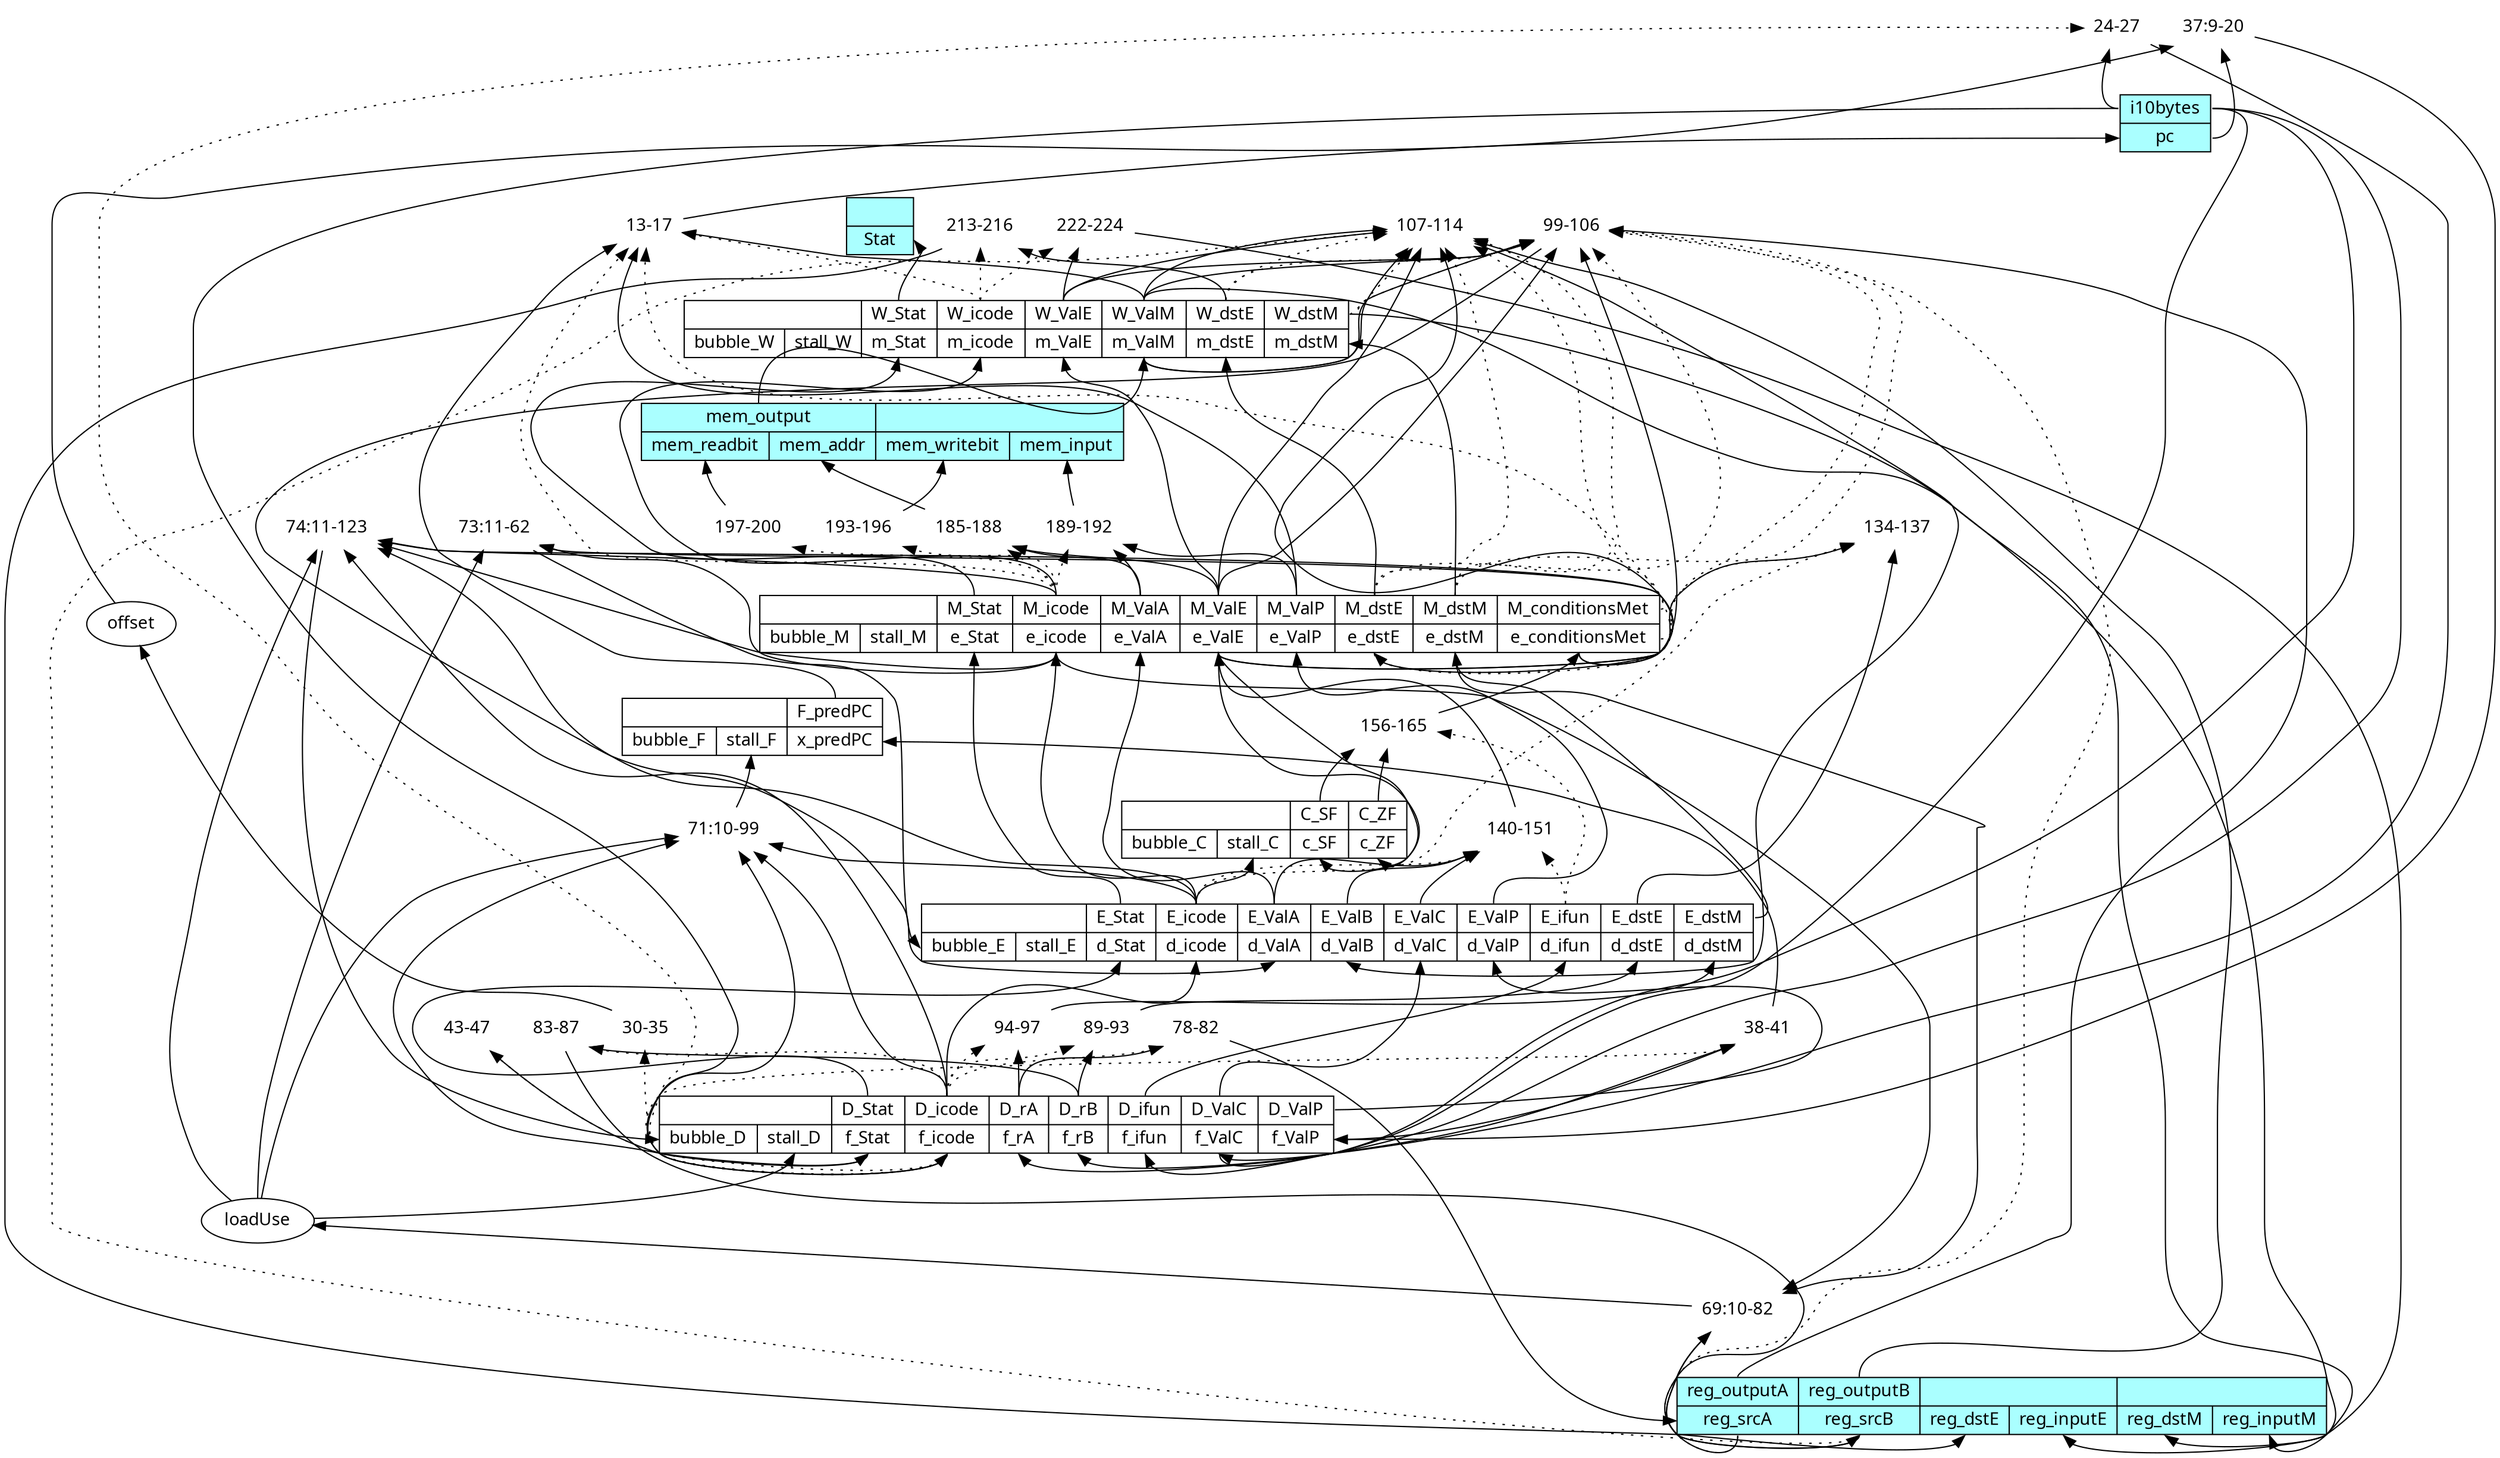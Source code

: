 digraph pipehw2 { // auto-generated HCL2 visualization via graphviz
    node [ fontname="sans-serif" ];
    rankdir=BT;
    ///////////////////////// builtin components ////////////////////////

    _regfile [shape="record" label="{<reg_outputA>reg_outputA|<reg_srcA>reg_srcA}|{<reg_outputB>reg_outputB|<reg_srcB>reg_srcB}|{|{<reg_dstE>reg_dstE|<reg_inputE>reg_inputE}}|{|{<reg_dstM>reg_dstM|<reg_inputM>reg_inputM}}" style="filled" fillcolor="#aaffff"];
    _datamem [shape="record" label="{<mem_output>mem_output|{<mem_readbit>mem_readbit|<mem_addr>mem_addr}}|{|{<mem_writebit>mem_writebit|<mem_input>mem_input}}" style="filled" fillcolor="#aaffff"];
    _instmem [shape="record" label="{<i10bytes>i10bytes|<pc>pc}" style="filled" fillcolor="#aaffff"];
    _status [shape="record" label="{|<Stat>Stat}" style="filled" fillcolor="#aaffff"];

    //////////////////////////// user code //////////////////////////////

_reg_F [shape="record" label="{|{<bubble_F>bubble_F|<stall_F>stall_F}}|{<F_predPC>F_predPC|<x_predPC>x_predPC}"];
_reg_C [shape="record" label="{|{<bubble_C>bubble_C|<stall_C>stall_C}}|{<C_SF>C_SF|<c_SF>c_SF}|{<C_ZF>C_ZF|<c_ZF>c_ZF}"];
    _op_pc [shape="none" label="13-17"];
    _op_pc -> _instmem:pc;
    _reg_W:W_ValM -> _op_pc;
    _reg_M:M_ValP -> _op_pc;
    _reg_F:F_predPC -> _op_pc;
    _reg_W:W_icode -> _op_pc [style=dotted];
    _reg_M:M_icode -> _op_pc [style=dotted];
    _reg_M:M_conditionsMet -> _op_pc [style=dotted];
    _instmem:i10bytes -> _reg_D:f_icode;
    _instmem:i10bytes -> _reg_D:f_ifun;
    _instmem:i10bytes -> _reg_D:f_rA;
    _instmem:i10bytes -> _reg_D:f_rB;
    _op_f_ValC [shape="none" label="24-27"];
    _op_f_ValC -> _reg_D:f_ValC;
    _instmem:i10bytes -> _op_f_ValC;
    _reg_D:f_icode -> _op_f_ValC [style=dotted];
    _op_offset [shape="none" label="30-35"];
    _op_offset -> offset;
    _reg_D:f_icode -> _op_offset [style=dotted];
    _op_f_ValP [shape="none" label="37:9-20"];
    _op_f_ValP -> _reg_D:f_ValP;
    _instmem:pc -> _op_f_ValP;
    offset -> _op_f_ValP;
    _op_x_predPC [shape="none" label="38-41"];
    _op_x_predPC -> _reg_F:x_predPC;
    _reg_D:f_ValC -> _op_x_predPC;
    _reg_D:f_ValP -> _op_x_predPC;
    _reg_D:f_icode -> _op_x_predPC [style=dotted];
    _op_f_Stat [shape="none" label="43-47"];
    _op_f_Stat -> _reg_D:f_Stat;
    _reg_D:f_icode -> _op_f_Stat [style=dotted];
_reg_D [shape="record" label="{|{<bubble_D>bubble_D|<stall_D>stall_D}}|{<D_Stat>D_Stat|<f_Stat>f_Stat}|{<D_icode>D_icode|<f_icode>f_icode}|{<D_rA>D_rA|<f_rA>f_rA}|{<D_rB>D_rB|<f_rB>f_rB}|{<D_ifun>D_ifun|<f_ifun>f_ifun}|{<D_ValC>D_ValC|<f_ValC>f_ValC}|{<D_ValP>D_ValP|<f_ValP>f_ValP}"];
    _reg_D:D_Stat -> _reg_E:d_Stat;
    _reg_D:D_icode -> _reg_E:d_icode;
    _reg_D:D_ifun -> _reg_E:d_ifun;
    _reg_D:D_ValC -> _reg_E:d_ValC;
    _reg_D:D_ValP -> _reg_E:d_ValP;
    _op_loadUse [shape="none" label="69:10-82"];
    _op_loadUse -> loadUse;
    _regfile:reg_srcA -> _op_loadUse;
    _reg_M:e_dstM -> _op_loadUse;
    _regfile:reg_srcB -> _op_loadUse;
    _reg_M:e_icode -> _op_loadUse;
    _op_stall_F [shape="none" label="71:10-99"];
    _op_stall_F -> _reg_F:stall_F;
    loadUse -> _op_stall_F;
    _reg_D:f_Stat -> _op_stall_F;
    _reg_D:D_icode -> _op_stall_F;
    _reg_D:f_icode -> _op_stall_F;
    _reg_E:E_icode -> _op_stall_F;
    loadUse -> _reg_D:stall_D;
    _op_bubble_E [shape="none" label="73:11-62"];
    _op_bubble_E -> _reg_E:bubble_E;
    loadUse -> _op_bubble_E;
    _reg_M:e_icode -> _op_bubble_E;
    _reg_M:e_conditionsMet -> _op_bubble_E;
    _op_bubble_D [shape="none" label="74:11-123"];
    _op_bubble_D -> _reg_D:bubble_D;
    _reg_M:e_icode -> _op_bubble_D;
    _reg_M:e_conditionsMet -> _op_bubble_D;
    _reg_D:D_icode -> _op_bubble_D;
    _reg_M:M_icode -> _op_bubble_D;
    _reg_E:E_icode -> _op_bubble_D;
    loadUse -> _op_bubble_D;
    _op_reg_srcA [shape="none" label="78-82"];
    _op_reg_srcA -> _regfile:reg_srcA;
    _reg_D:D_rA -> _op_reg_srcA;
    _reg_D:D_icode -> _op_reg_srcA [style=dotted];
    _op_reg_srcB [shape="none" label="83-87"];
    _op_reg_srcB -> _regfile:reg_srcB;
    _reg_D:D_rB -> _op_reg_srcB;
    _reg_D:D_icode -> _op_reg_srcB [style=dotted];
    _op_d_dstE [shape="none" label="89-93"];
    _op_d_dstE -> _reg_E:d_dstE;
    _reg_D:D_rB -> _op_d_dstE;
    _reg_D:D_icode -> _op_d_dstE [style=dotted];
    _op_d_dstM [shape="none" label="94-97"];
    _op_d_dstM -> _reg_E:d_dstM;
    _reg_D:D_rA -> _op_d_dstM;
    _reg_D:D_icode -> _op_d_dstM [style=dotted];
    _op_d_ValA [shape="none" label="99-106"];
    _op_d_ValA -> _reg_E:d_ValA;
    _reg_M:e_ValE -> _op_d_ValA;
    _reg_W:m_ValM -> _op_d_ValA;
    _reg_M:M_ValE -> _op_d_ValA;
    _reg_W:W_ValM -> _op_d_ValA;
    _reg_W:W_ValE -> _op_d_ValA;
    _regfile:reg_outputA -> _op_d_ValA;
    _reg_M:e_dstE -> _op_d_ValA [style=dotted];
    _regfile:reg_srcA -> _op_d_ValA [style=dotted];
    _reg_M:M_dstM -> _op_d_ValA [style=dotted];
    _reg_M:M_dstE -> _op_d_ValA [style=dotted];
    _reg_W:W_dstM -> _op_d_ValA [style=dotted];
    _reg_W:W_dstE -> _op_d_ValA [style=dotted];
    _op_d_ValB [shape="none" label="107-114"];
    _op_d_ValB -> _reg_E:d_ValB;
    _reg_M:e_ValE -> _op_d_ValB;
    _reg_W:m_ValM -> _op_d_ValB;
    _reg_M:M_ValE -> _op_d_ValB;
    _reg_W:W_ValM -> _op_d_ValB;
    _reg_W:W_ValE -> _op_d_ValB;
    _regfile:reg_outputB -> _op_d_ValB;
    _reg_M:e_dstE -> _op_d_ValB [style=dotted];
    _regfile:reg_srcB -> _op_d_ValB [style=dotted];
    _reg_M:M_dstM -> _op_d_ValB [style=dotted];
    _reg_M:M_dstE -> _op_d_ValB [style=dotted];
    _reg_W:W_dstM -> _op_d_ValB [style=dotted];
    _reg_W:W_dstE -> _op_d_ValB [style=dotted];
_reg_E [shape="record" label="{|{<bubble_E>bubble_E|<stall_E>stall_E}}|{<E_Stat>E_Stat|<d_Stat>d_Stat}|{<E_icode>E_icode|<d_icode>d_icode}|{<E_ValA>E_ValA|<d_ValA>d_ValA}|{<E_ValB>E_ValB|<d_ValB>d_ValB}|{<E_ValC>E_ValC|<d_ValC>d_ValC}|{<E_ValP>E_ValP|<d_ValP>d_ValP}|{<E_ifun>E_ifun|<d_ifun>d_ifun}|{<E_dstE>E_dstE|<d_dstE>d_dstE}|{<E_dstM>E_dstM|<d_dstM>d_dstM}"];
    _reg_E:E_Stat -> _reg_M:e_Stat;
    _reg_E:E_icode -> _reg_M:e_icode;
    _reg_E:E_ValA -> _reg_M:e_ValA;
    _reg_E:E_ValP -> _reg_M:e_ValP;
    _op_e_dstE [shape="none" label="134-137"];
    _op_e_dstE -> _reg_M:e_dstE;
    _reg_E:E_dstE -> _op_e_dstE;
    _reg_M:e_conditionsMet -> _op_e_dstE [style=dotted];
    _reg_E:E_icode -> _op_e_dstE [style=dotted];
    _reg_E:E_dstM -> _reg_M:e_dstM;
    _op_e_ValE [shape="none" label="140-151"];
    _op_e_ValE -> _reg_M:e_ValE;
    _reg_E:E_ValA -> _op_e_ValE;
    _reg_E:E_ValB -> _op_e_ValE;
    _reg_E:E_ValC -> _op_e_ValE;
    _reg_E:E_icode -> _op_e_ValE [style=dotted];
    _reg_E:E_ifun -> _op_e_ValE [style=dotted];
    _reg_E:E_icode -> _reg_C:stall_C;
    _reg_M:e_ValE -> _reg_C:c_ZF;
    _reg_M:e_ValE -> _reg_C:c_SF;
    _op_e_conditionsMet [shape="none" label="156-165"];
    _op_e_conditionsMet -> _reg_M:e_conditionsMet;
    _reg_C:C_SF -> _op_e_conditionsMet;
    _reg_C:C_ZF -> _op_e_conditionsMet;
    _reg_E:E_ifun -> _op_e_conditionsMet [style=dotted];
_reg_M [shape="record" label="{|{<bubble_M>bubble_M|<stall_M>stall_M}}|{<M_Stat>M_Stat|<e_Stat>e_Stat}|{<M_icode>M_icode|<e_icode>e_icode}|{<M_ValA>M_ValA|<e_ValA>e_ValA}|{<M_ValE>M_ValE|<e_ValE>e_ValE}|{<M_ValP>M_ValP|<e_ValP>e_ValP}|{<M_dstE>M_dstE|<e_dstE>e_dstE}|{<M_dstM>M_dstM|<e_dstM>e_dstM}|{<M_conditionsMet>M_conditionsMet|<e_conditionsMet>e_conditionsMet}"];
    _reg_M:M_Stat -> _reg_W:m_Stat;
    _reg_M:M_icode -> _reg_W:m_icode;
    _reg_M:M_ValE -> _reg_W:m_ValE;
    _reg_M:M_dstE -> _reg_W:m_dstE;
    _reg_M:M_dstM -> _reg_W:m_dstM;
    _op_mem_addr [shape="none" label="185-188"];
    _op_mem_addr -> _datamem:mem_addr;
    _reg_M:M_ValA -> _op_mem_addr;
    _reg_M:M_ValE -> _op_mem_addr;
    _reg_M:M_icode -> _op_mem_addr [style=dotted];
    _op_mem_input [shape="none" label="189-192"];
    _op_mem_input -> _datamem:mem_input;
    _reg_M:M_ValP -> _op_mem_input;
    _reg_M:M_ValA -> _op_mem_input;
    _reg_M:M_icode -> _op_mem_input [style=dotted];
    _op_mem_writebit [shape="none" label="193-196"];
    _op_mem_writebit -> _datamem:mem_writebit;
    _reg_M:M_icode -> _op_mem_writebit [style=dotted];
    _op_mem_readbit [shape="none" label="197-200"];
    _op_mem_readbit -> _datamem:mem_readbit;
    _reg_M:M_icode -> _op_mem_readbit [style=dotted];
    _datamem:mem_output -> _reg_W:m_ValM;
_reg_W [shape="record" label="{|{<bubble_W>bubble_W|<stall_W>stall_W}}|{<W_Stat>W_Stat|<m_Stat>m_Stat}|{<W_icode>W_icode|<m_icode>m_icode}|{<W_ValE>W_ValE|<m_ValE>m_ValE}|{<W_ValM>W_ValM|<m_ValM>m_ValM}|{<W_dstE>W_dstE|<m_dstE>m_dstE}|{<W_dstM>W_dstM|<m_dstM>m_dstM}"];
    _op_reg_dstE [shape="none" label="213-216"];
    _op_reg_dstE -> _regfile:reg_dstE;
    _reg_W:W_dstE -> _op_reg_dstE;
    _reg_W:W_icode -> _op_reg_dstE [style=dotted];
    _reg_W:W_dstM -> _regfile:reg_dstM;
    _reg_W:W_Stat -> _status:Stat;
    _op_reg_inputE [shape="none" label="222-224"];
    _op_reg_inputE -> _regfile:reg_inputE;
    _reg_W:W_ValE -> _op_reg_inputE;
    _reg_W:W_icode -> _op_reg_inputE [style=dotted];
    _reg_W:W_ValM -> _regfile:reg_inputM;

}